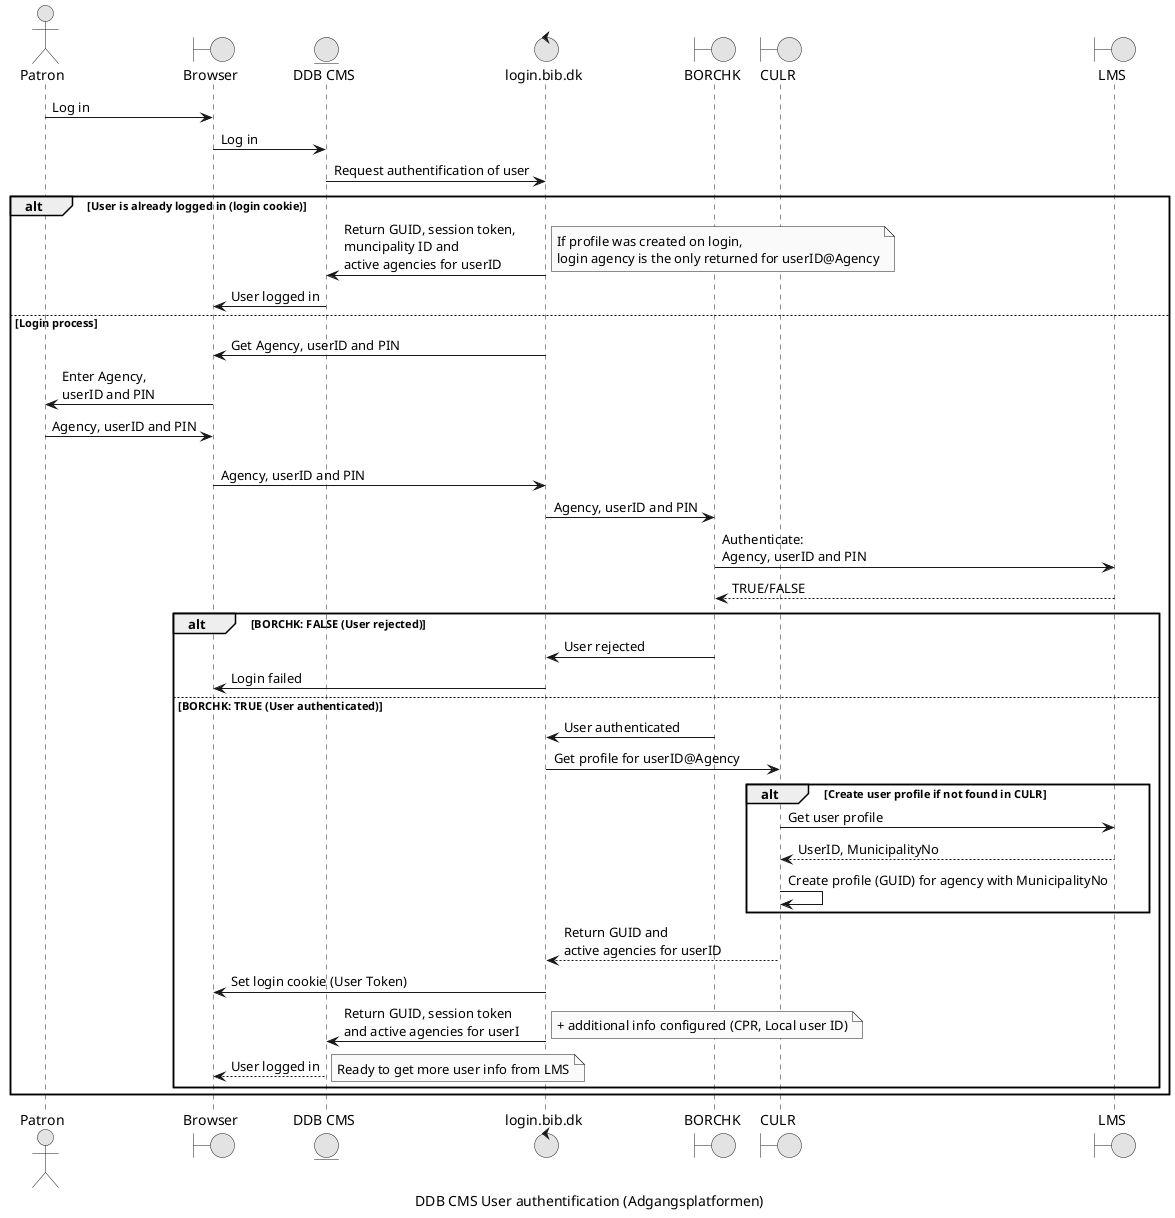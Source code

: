 @startuml
caption DDB CMS User authentification (Adgangsplatformen)
'Single Sign On

' Skinparams '
skinparam monochrome true

' Participants
actor Patron
boundary Browser
entity DDBCMS as "DDB CMS"
control login.bib.dk /' "AccessPlatform" '/
boundary BORCHK /' as "Borrower Check" '/
            
boundary CULR
boundary LMS /'as "Library Management System" '/


Patron->Browser: Log in
Browser->DDBCMS: Log in
DDBCMS->login.bib.dk: Request authentification of user

alt User is already logged in (login cookie)
    login.bib.dk->DDBCMS: Return GUID, session token, \nmuncipality ID and \nactive agencies for userID
            note right: If profile was created on login, \nlogin agency is the only returned for userID@Agency
    DDBCMS->Browser: User logged in
else Login process
    login.bib.dk->Browser: Get Agency, userID and PIN
    Browser->Patron: Enter Agency,\nuserID and PIN
    Patron->Browser: Agency, userID and PIN
    Browser->login.bib.dk: \nAgency, userID and PIN

    login.bib.dk->BORCHK: Agency, userID and PIN

    BORCHK->LMS: Authenticate: \nAgency, userID and PIN
    LMS-->BORCHK: TRUE/FALSE

    alt BORCHK: FALSE (User rejected)
        BORCHK->login.bib.dk: User rejected
        login.bib.dk->Browser: Login failed
    else BORCHK: TRUE (User authenticated)
        BORCHK->login.bib.dk: User authenticated
        login.bib.dk->CULR: Get profile for userID@Agency
                               
            'note right: Profile with new GUID for userID@Agency \nis created if user not found in CULR. \nMuncipalityNo requested from LMS
            alt Create user profile if not found in CULR
                CULR -> LMS: Get user profile
                CULR <-- LMS: UserID, MunicipalityNo
                CULR->CULR: Create profile (GUID) for agency with MunicipalityNo
            end
        login.bib.dk<--CULR: Return GUID and \nactive agencies for userID
        login.bib.dk->Browser: Set login cookie (User Token)
        login.bib.dk->DDBCMS: Return GUID, session token\nand active agencies for userI
            note right:+ additional info configured (CPR, Local user ID)
        DDBCMS-->Browser: User logged in
            note right: Ready to get more user info from LMS
    end
end
@enduml
